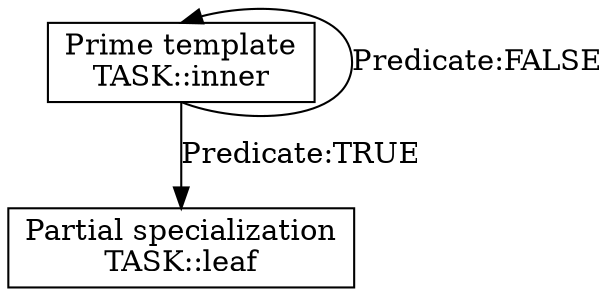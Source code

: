 digraph G_algo{
  node [shape=box]
  
  prime [label="Prime template\nTASK::inner"]
  spec  [label="Partial specialization\nTASK::leaf\n"]
  
  prime : s -> prime : n [label="Predicate:FALSE"]
  
  prime -> spec [label="Predicate:TRUE"]
}
